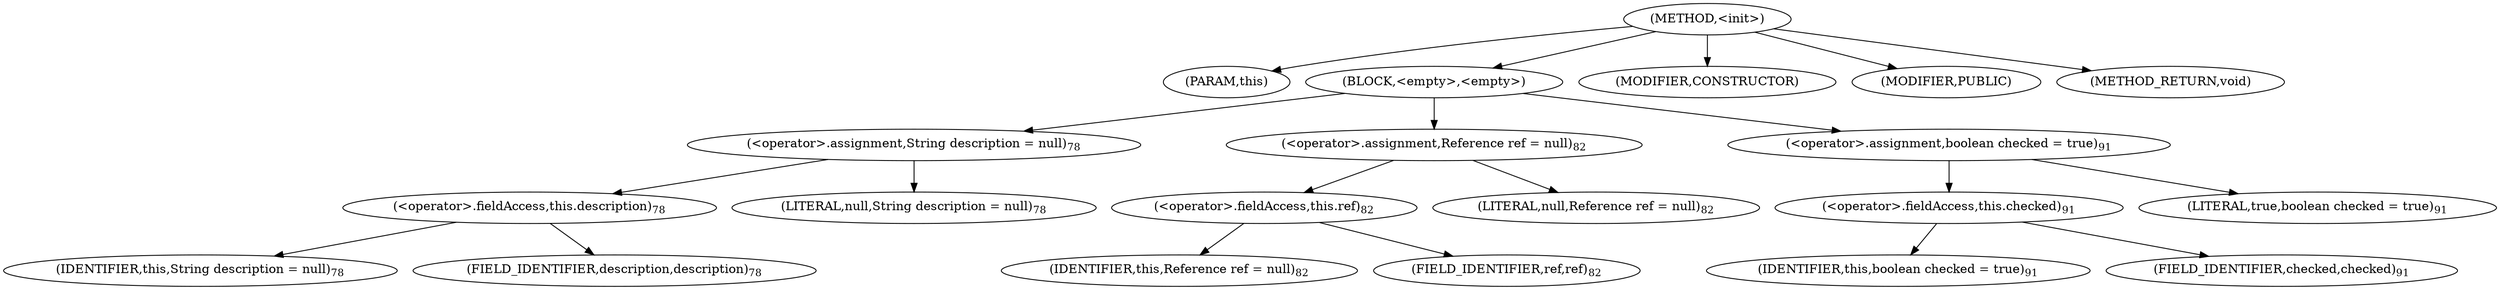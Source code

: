 digraph "&lt;init&gt;" {  
"186" [label = <(METHOD,&lt;init&gt;)> ]
"187" [label = <(PARAM,this)> ]
"188" [label = <(BLOCK,&lt;empty&gt;,&lt;empty&gt;)> ]
"189" [label = <(&lt;operator&gt;.assignment,String description = null)<SUB>78</SUB>> ]
"190" [label = <(&lt;operator&gt;.fieldAccess,this.description)<SUB>78</SUB>> ]
"191" [label = <(IDENTIFIER,this,String description = null)<SUB>78</SUB>> ]
"192" [label = <(FIELD_IDENTIFIER,description,description)<SUB>78</SUB>> ]
"193" [label = <(LITERAL,null,String description = null)<SUB>78</SUB>> ]
"194" [label = <(&lt;operator&gt;.assignment,Reference ref = null)<SUB>82</SUB>> ]
"195" [label = <(&lt;operator&gt;.fieldAccess,this.ref)<SUB>82</SUB>> ]
"196" [label = <(IDENTIFIER,this,Reference ref = null)<SUB>82</SUB>> ]
"197" [label = <(FIELD_IDENTIFIER,ref,ref)<SUB>82</SUB>> ]
"198" [label = <(LITERAL,null,Reference ref = null)<SUB>82</SUB>> ]
"199" [label = <(&lt;operator&gt;.assignment,boolean checked = true)<SUB>91</SUB>> ]
"200" [label = <(&lt;operator&gt;.fieldAccess,this.checked)<SUB>91</SUB>> ]
"201" [label = <(IDENTIFIER,this,boolean checked = true)<SUB>91</SUB>> ]
"202" [label = <(FIELD_IDENTIFIER,checked,checked)<SUB>91</SUB>> ]
"203" [label = <(LITERAL,true,boolean checked = true)<SUB>91</SUB>> ]
"204" [label = <(MODIFIER,CONSTRUCTOR)> ]
"205" [label = <(MODIFIER,PUBLIC)> ]
"206" [label = <(METHOD_RETURN,void)> ]
  "186" -> "187" 
  "186" -> "188" 
  "186" -> "204" 
  "186" -> "205" 
  "186" -> "206" 
  "188" -> "189" 
  "188" -> "194" 
  "188" -> "199" 
  "189" -> "190" 
  "189" -> "193" 
  "190" -> "191" 
  "190" -> "192" 
  "194" -> "195" 
  "194" -> "198" 
  "195" -> "196" 
  "195" -> "197" 
  "199" -> "200" 
  "199" -> "203" 
  "200" -> "201" 
  "200" -> "202" 
}
